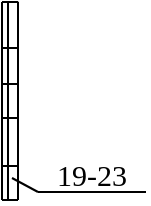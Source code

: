 <mxfile version="14.5.1" type="device"><diagram id="sRBYyVevps4pl8VskuLO" name="Page-1"><mxGraphModel dx="510" dy="377" grid="1" gridSize="1" guides="1" tooltips="1" connect="1" arrows="1" fold="1" page="1" pageScale="1" pageWidth="280" pageHeight="200" math="0" shadow="0"><root><mxCell id="0"/><mxCell id="1" parent="0"/><mxCell id="U6kisqNHEcAzyzzc-JyP-231" value="" style="endArrow=none;html=1;" parent="1" edge="1"><mxGeometry width="50" height="50" relative="1" as="geometry"><mxPoint x="6" y="196" as="sourcePoint"/><mxPoint x="14" y="196" as="targetPoint"/></mxGeometry></mxCell><mxCell id="ysp2PXEH5u-nPN2jh28E-7" value="" style="endArrow=none;html=1;" parent="1" edge="1"><mxGeometry width="50" height="50" relative="1" as="geometry"><mxPoint x="9" y="196" as="sourcePoint"/><mxPoint x="9" y="97" as="targetPoint"/></mxGeometry></mxCell><mxCell id="ysp2PXEH5u-nPN2jh28E-8" value="" style="endArrow=none;html=1;" parent="1" edge="1"><mxGeometry width="50" height="50" relative="1" as="geometry"><mxPoint x="6" y="196" as="sourcePoint"/><mxPoint x="6" y="97" as="targetPoint"/></mxGeometry></mxCell><mxCell id="ysp2PXEH5u-nPN2jh28E-13" value="" style="endArrow=none;html=1;" parent="1" edge="1"><mxGeometry width="50" height="50" relative="1" as="geometry"><mxPoint x="14" y="179" as="sourcePoint"/><mxPoint x="6" y="179" as="targetPoint"/></mxGeometry></mxCell><mxCell id="ysp2PXEH5u-nPN2jh28E-14" value="" style="endArrow=none;html=1;" parent="1" edge="1"><mxGeometry width="50" height="50" relative="1" as="geometry"><mxPoint x="14" y="138" as="sourcePoint"/><mxPoint x="6" y="138" as="targetPoint"/></mxGeometry></mxCell><mxCell id="ysp2PXEH5u-nPN2jh28E-22" value="&lt;font style=&quot;font-size: 15px&quot;&gt;19-23&lt;/font&gt;" style="text;html=1;strokeColor=none;fillColor=none;align=center;verticalAlign=middle;whiteSpace=wrap;rounded=0;fontSize=15;fontFamily=Verdana;" parent="1" vertex="1"><mxGeometry x="24" y="174" width="54" height="18" as="geometry"/></mxCell><mxCell id="ysp2PXEH5u-nPN2jh28E-23" value="" style="endArrow=none;html=1;fontFamily=Verdana;entryX=1;entryY=1;entryDx=0;entryDy=0;exitX=0;exitY=1;exitDx=0;exitDy=0;" parent="1" source="ysp2PXEH5u-nPN2jh28E-22" target="ysp2PXEH5u-nPN2jh28E-22" edge="1"><mxGeometry width="50" height="50" relative="1" as="geometry"><mxPoint x="53" y="219" as="sourcePoint"/><mxPoint x="103" y="169" as="targetPoint"/></mxGeometry></mxCell><mxCell id="ysp2PXEH5u-nPN2jh28E-24" value="" style="endArrow=none;html=1;fontFamily=Verdana;entryX=0;entryY=1;entryDx=0;entryDy=0;" parent="1" target="ysp2PXEH5u-nPN2jh28E-22" edge="1"><mxGeometry width="50" height="50" relative="1" as="geometry"><mxPoint x="11" y="185" as="sourcePoint"/><mxPoint x="143" y="150" as="targetPoint"/></mxGeometry></mxCell><mxCell id="hChtamBkCWGV8dnMhEs6-3" value="" style="endArrow=none;html=1;" edge="1" parent="1"><mxGeometry width="50" height="50" relative="1" as="geometry"><mxPoint x="14" y="196" as="sourcePoint"/><mxPoint x="14" y="96.866" as="targetPoint"/></mxGeometry></mxCell><mxCell id="hChtamBkCWGV8dnMhEs6-4" value="" style="endArrow=none;html=1;" edge="1" parent="1"><mxGeometry width="50" height="50" relative="1" as="geometry"><mxPoint x="14.0" y="97" as="sourcePoint"/><mxPoint x="6" y="97" as="targetPoint"/></mxGeometry></mxCell><mxCell id="hChtamBkCWGV8dnMhEs6-5" value="" style="endArrow=none;html=1;" edge="1" parent="1"><mxGeometry width="50" height="50" relative="1" as="geometry"><mxPoint x="14.0" y="120" as="sourcePoint"/><mxPoint x="6" y="120" as="targetPoint"/></mxGeometry></mxCell><mxCell id="hChtamBkCWGV8dnMhEs6-6" value="" style="endArrow=none;html=1;" edge="1" parent="1"><mxGeometry width="50" height="50" relative="1" as="geometry"><mxPoint x="14.0" y="155" as="sourcePoint"/><mxPoint x="6" y="155" as="targetPoint"/></mxGeometry></mxCell></root></mxGraphModel></diagram></mxfile>